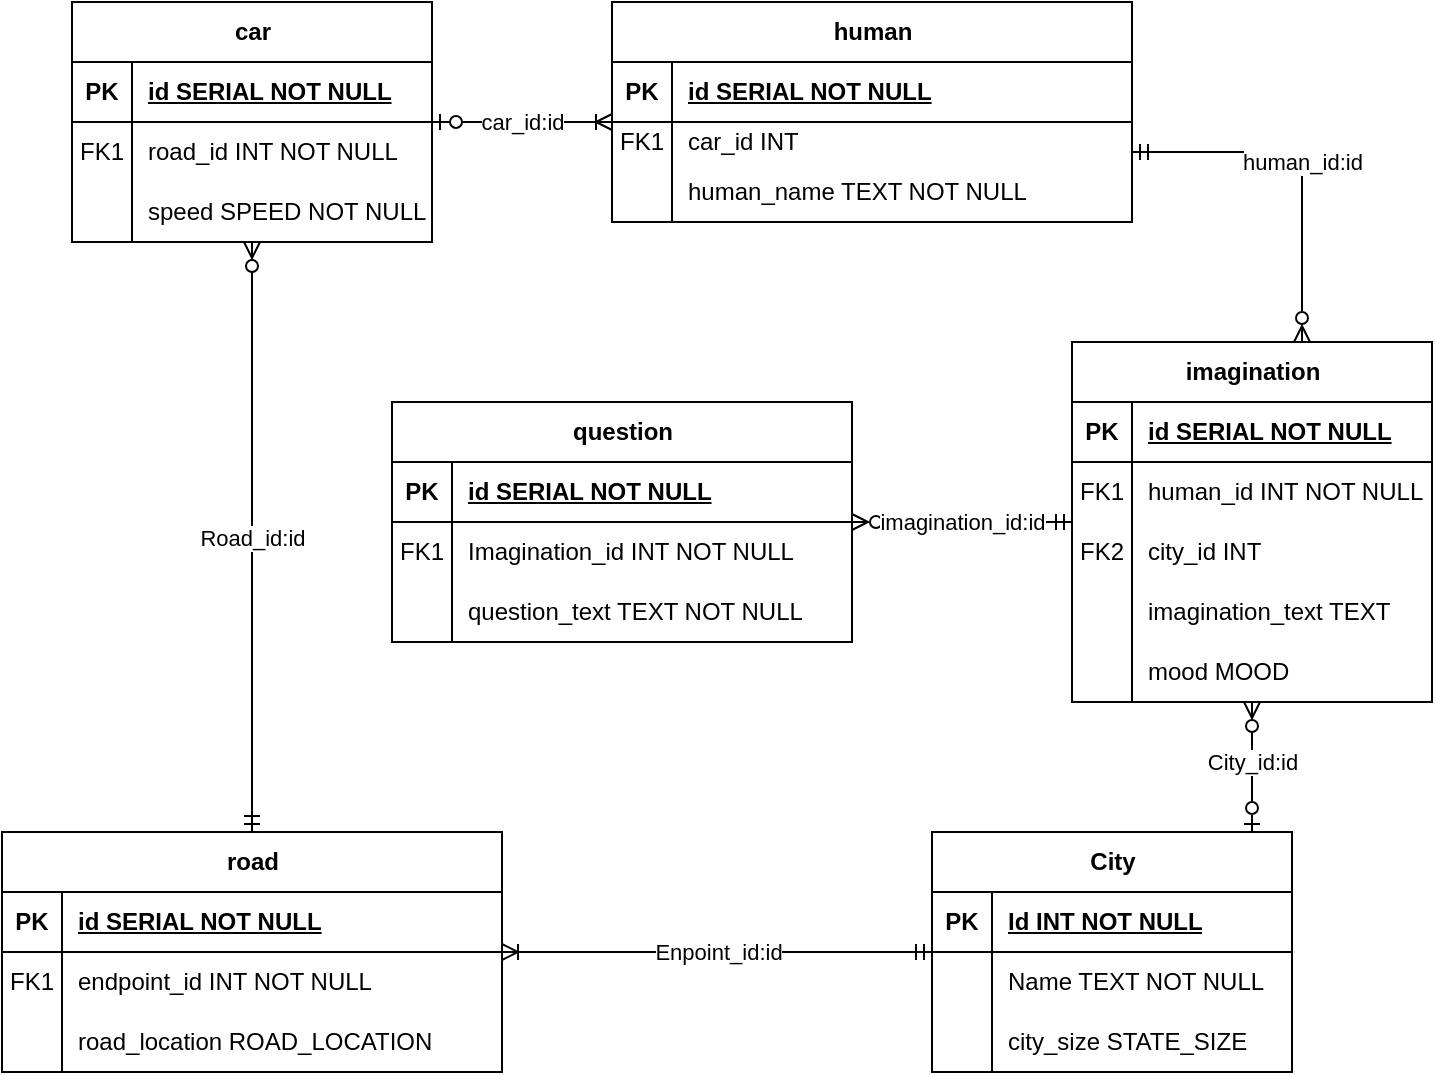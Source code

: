 <mxfile version="21.0.2" type="github">
  <diagram id="R2lEEEUBdFMjLlhIrx00" name="Page-1">
    <mxGraphModel dx="794" dy="462" grid="1" gridSize="10" guides="1" tooltips="1" connect="1" arrows="1" fold="1" page="1" pageScale="1" pageWidth="850" pageHeight="1100" math="0" shadow="0" extFonts="Permanent Marker^https://fonts.googleapis.com/css?family=Permanent+Marker">
      <root>
        <mxCell id="0" />
        <mxCell id="1" parent="0" />
        <mxCell id="vMy_UPwKS7bAyvp5qLsa-4" value="Enpoint_id:id" style="edgeStyle=orthogonalEdgeStyle;rounded=0;orthogonalLoop=1;jettySize=auto;html=1;startArrow=ERmandOne;startFill=0;endArrow=ERoneToMany;endFill=0;" parent="1" source="vMy_UPwKS7bAyvp5qLsa-109" target="vMy_UPwKS7bAyvp5qLsa-122" edge="1">
          <mxGeometry relative="1" as="geometry">
            <Array as="points" />
            <mxPoint x="675" y="580" as="sourcePoint" />
          </mxGeometry>
        </mxCell>
        <mxCell id="vMy_UPwKS7bAyvp5qLsa-26" value="imagination_id:id" style="edgeStyle=orthogonalEdgeStyle;rounded=0;orthogonalLoop=1;jettySize=auto;html=1;startArrow=ERmandOne;startFill=0;endArrow=ERzeroToMany;endFill=0;" parent="1" source="vMy_UPwKS7bAyvp5qLsa-83" target="vMy_UPwKS7bAyvp5qLsa-148" edge="1">
          <mxGeometry x="0.004" relative="1" as="geometry">
            <mxPoint as="offset" />
            <mxPoint x="535" y="420.0" as="targetPoint" />
          </mxGeometry>
        </mxCell>
        <mxCell id="vMy_UPwKS7bAyvp5qLsa-47" value="Road_id:id" style="edgeStyle=orthogonalEdgeStyle;rounded=0;jumpStyle=none;orthogonalLoop=1;jettySize=auto;html=1;startArrow=ERmandOne;startFill=0;endArrow=ERzeroToMany;endFill=0;" parent="1" source="vMy_UPwKS7bAyvp5qLsa-122" target="vMy_UPwKS7bAyvp5qLsa-135" edge="1">
          <mxGeometry relative="1" as="geometry">
            <mxPoint x="425" y="555" as="sourcePoint" />
            <Array as="points" />
          </mxGeometry>
        </mxCell>
        <mxCell id="vMy_UPwKS7bAyvp5qLsa-48" value="human_id:id" style="edgeStyle=orthogonalEdgeStyle;rounded=0;jumpStyle=none;orthogonalLoop=1;jettySize=auto;html=1;startArrow=ERzeroToMany;startFill=0;endArrow=ERmandOne;endFill=0;" parent="1" source="vMy_UPwKS7bAyvp5qLsa-83" target="vMy_UPwKS7bAyvp5qLsa-61" edge="1">
          <mxGeometry relative="1" as="geometry">
            <mxPoint x="815" y="485" as="sourcePoint" />
            <mxPoint x="695" y="345" as="targetPoint" />
            <Array as="points">
              <mxPoint x="765" y="435" />
              <mxPoint x="765" y="250" />
            </Array>
          </mxGeometry>
        </mxCell>
        <mxCell id="vMy_UPwKS7bAyvp5qLsa-49" value="City_id:id" style="edgeStyle=orthogonalEdgeStyle;rounded=0;jumpStyle=none;orthogonalLoop=1;jettySize=auto;html=1;startArrow=ERzeroToMany;startFill=0;endArrow=ERzeroToOne;endFill=0;" parent="1" source="vMy_UPwKS7bAyvp5qLsa-83" target="vMy_UPwKS7bAyvp5qLsa-109" edge="1">
          <mxGeometry x="-0.097" relative="1" as="geometry">
            <mxPoint x="815" y="485" as="sourcePoint" />
            <Array as="points">
              <mxPoint x="690" y="610" />
              <mxPoint x="690" y="610" />
            </Array>
            <mxPoint as="offset" />
            <mxPoint x="765" y="570.0" as="targetPoint" />
          </mxGeometry>
        </mxCell>
        <mxCell id="vMy_UPwKS7bAyvp5qLsa-50" value="car_id:id" style="edgeStyle=orthogonalEdgeStyle;rounded=0;jumpStyle=none;orthogonalLoop=1;jettySize=auto;html=1;startArrow=ERzeroToOne;startFill=0;endArrow=ERoneToMany;endFill=0;" parent="1" source="vMy_UPwKS7bAyvp5qLsa-135" target="vMy_UPwKS7bAyvp5qLsa-61" edge="1">
          <mxGeometry relative="1" as="geometry">
            <mxPoint x="425.0" y="365" as="sourcePoint" />
            <mxPoint x="510" y="190" as="targetPoint" />
            <Array as="points">
              <mxPoint x="540" y="245" />
              <mxPoint x="540" y="245" />
            </Array>
          </mxGeometry>
        </mxCell>
        <mxCell id="vMy_UPwKS7bAyvp5qLsa-61" value="human" style="shape=table;startSize=30;container=1;collapsible=1;childLayout=tableLayout;fixedRows=1;rowLines=0;fontStyle=1;align=center;resizeLast=1;html=1;" parent="1" vertex="1">
          <mxGeometry x="420" y="175" width="260" height="110" as="geometry" />
        </mxCell>
        <mxCell id="vMy_UPwKS7bAyvp5qLsa-62" value="" style="shape=tableRow;horizontal=0;startSize=0;swimlaneHead=0;swimlaneBody=0;fillColor=none;collapsible=0;dropTarget=0;points=[[0,0.5],[1,0.5]];portConstraint=eastwest;top=0;left=0;right=0;bottom=1;" parent="vMy_UPwKS7bAyvp5qLsa-61" vertex="1">
          <mxGeometry y="30" width="260" height="30" as="geometry" />
        </mxCell>
        <mxCell id="vMy_UPwKS7bAyvp5qLsa-63" value="PK" style="shape=partialRectangle;connectable=0;fillColor=none;top=0;left=0;bottom=0;right=0;fontStyle=1;overflow=hidden;whiteSpace=wrap;html=1;" parent="vMy_UPwKS7bAyvp5qLsa-62" vertex="1">
          <mxGeometry width="30" height="30" as="geometry">
            <mxRectangle width="30" height="30" as="alternateBounds" />
          </mxGeometry>
        </mxCell>
        <mxCell id="vMy_UPwKS7bAyvp5qLsa-64" value="id SERIAL NOT NULL" style="shape=partialRectangle;connectable=0;fillColor=none;top=0;left=0;bottom=0;right=0;align=left;spacingLeft=6;fontStyle=5;overflow=hidden;whiteSpace=wrap;html=1;" parent="vMy_UPwKS7bAyvp5qLsa-62" vertex="1">
          <mxGeometry x="30" width="230" height="30" as="geometry">
            <mxRectangle width="230" height="30" as="alternateBounds" />
          </mxGeometry>
        </mxCell>
        <mxCell id="vMy_UPwKS7bAyvp5qLsa-165" style="shape=tableRow;horizontal=0;startSize=0;swimlaneHead=0;swimlaneBody=0;fillColor=none;collapsible=0;dropTarget=0;points=[[0,0.5],[1,0.5]];portConstraint=eastwest;top=0;left=0;right=0;bottom=0;" parent="vMy_UPwKS7bAyvp5qLsa-61" vertex="1">
          <mxGeometry y="60" width="260" height="20" as="geometry" />
        </mxCell>
        <mxCell id="vMy_UPwKS7bAyvp5qLsa-166" value="FK1" style="shape=partialRectangle;connectable=0;fillColor=none;top=0;left=0;bottom=0;right=0;editable=1;overflow=hidden;whiteSpace=wrap;html=1;" parent="vMy_UPwKS7bAyvp5qLsa-165" vertex="1">
          <mxGeometry width="30" height="20" as="geometry">
            <mxRectangle width="30" height="20" as="alternateBounds" />
          </mxGeometry>
        </mxCell>
        <mxCell id="vMy_UPwKS7bAyvp5qLsa-167" value="car_id INT" style="shape=partialRectangle;connectable=0;fillColor=none;top=0;left=0;bottom=0;right=0;align=left;spacingLeft=6;overflow=hidden;whiteSpace=wrap;html=1;" parent="vMy_UPwKS7bAyvp5qLsa-165" vertex="1">
          <mxGeometry x="30" width="230" height="20" as="geometry">
            <mxRectangle width="230" height="20" as="alternateBounds" />
          </mxGeometry>
        </mxCell>
        <mxCell id="vMy_UPwKS7bAyvp5qLsa-65" value="" style="shape=tableRow;horizontal=0;startSize=0;swimlaneHead=0;swimlaneBody=0;fillColor=none;collapsible=0;dropTarget=0;points=[[0,0.5],[1,0.5]];portConstraint=eastwest;top=0;left=0;right=0;bottom=0;" parent="vMy_UPwKS7bAyvp5qLsa-61" vertex="1">
          <mxGeometry y="80" width="260" height="30" as="geometry" />
        </mxCell>
        <mxCell id="vMy_UPwKS7bAyvp5qLsa-66" value="" style="shape=partialRectangle;connectable=0;fillColor=none;top=0;left=0;bottom=0;right=0;editable=1;overflow=hidden;whiteSpace=wrap;html=1;" parent="vMy_UPwKS7bAyvp5qLsa-65" vertex="1">
          <mxGeometry width="30" height="30" as="geometry">
            <mxRectangle width="30" height="30" as="alternateBounds" />
          </mxGeometry>
        </mxCell>
        <mxCell id="vMy_UPwKS7bAyvp5qLsa-67" value="human_name TEXT NOT NULL" style="shape=partialRectangle;connectable=0;fillColor=none;top=0;left=0;bottom=0;right=0;align=left;spacingLeft=6;overflow=hidden;whiteSpace=wrap;html=1;" parent="vMy_UPwKS7bAyvp5qLsa-65" vertex="1">
          <mxGeometry x="30" width="230" height="30" as="geometry">
            <mxRectangle width="230" height="30" as="alternateBounds" />
          </mxGeometry>
        </mxCell>
        <mxCell id="vMy_UPwKS7bAyvp5qLsa-83" value="imagination" style="shape=table;startSize=30;container=1;collapsible=1;childLayout=tableLayout;fixedRows=1;rowLines=0;fontStyle=1;align=center;resizeLast=1;html=1;" parent="1" vertex="1">
          <mxGeometry x="650" y="345" width="180" height="180" as="geometry" />
        </mxCell>
        <mxCell id="vMy_UPwKS7bAyvp5qLsa-84" value="" style="shape=tableRow;horizontal=0;startSize=0;swimlaneHead=0;swimlaneBody=0;fillColor=none;collapsible=0;dropTarget=0;points=[[0,0.5],[1,0.5]];portConstraint=eastwest;top=0;left=0;right=0;bottom=1;" parent="vMy_UPwKS7bAyvp5qLsa-83" vertex="1">
          <mxGeometry y="30" width="180" height="30" as="geometry" />
        </mxCell>
        <mxCell id="vMy_UPwKS7bAyvp5qLsa-85" value="PK" style="shape=partialRectangle;connectable=0;fillColor=none;top=0;left=0;bottom=0;right=0;fontStyle=1;overflow=hidden;whiteSpace=wrap;html=1;" parent="vMy_UPwKS7bAyvp5qLsa-84" vertex="1">
          <mxGeometry width="30" height="30" as="geometry">
            <mxRectangle width="30" height="30" as="alternateBounds" />
          </mxGeometry>
        </mxCell>
        <mxCell id="vMy_UPwKS7bAyvp5qLsa-86" value="id SERIAL NOT NULL" style="shape=partialRectangle;connectable=0;fillColor=none;top=0;left=0;bottom=0;right=0;align=left;spacingLeft=6;fontStyle=5;overflow=hidden;whiteSpace=wrap;html=1;" parent="vMy_UPwKS7bAyvp5qLsa-84" vertex="1">
          <mxGeometry x="30" width="150" height="30" as="geometry">
            <mxRectangle width="150" height="30" as="alternateBounds" />
          </mxGeometry>
        </mxCell>
        <mxCell id="vMy_UPwKS7bAyvp5qLsa-168" style="shape=tableRow;horizontal=0;startSize=0;swimlaneHead=0;swimlaneBody=0;fillColor=none;collapsible=0;dropTarget=0;points=[[0,0.5],[1,0.5]];portConstraint=eastwest;top=0;left=0;right=0;bottom=0;" parent="vMy_UPwKS7bAyvp5qLsa-83" vertex="1">
          <mxGeometry y="60" width="180" height="30" as="geometry" />
        </mxCell>
        <mxCell id="vMy_UPwKS7bAyvp5qLsa-169" value="FK1" style="shape=partialRectangle;connectable=0;fillColor=none;top=0;left=0;bottom=0;right=0;editable=1;overflow=hidden;whiteSpace=wrap;html=1;" parent="vMy_UPwKS7bAyvp5qLsa-168" vertex="1">
          <mxGeometry width="30" height="30" as="geometry">
            <mxRectangle width="30" height="30" as="alternateBounds" />
          </mxGeometry>
        </mxCell>
        <mxCell id="vMy_UPwKS7bAyvp5qLsa-170" value="human_id INT NOT NULL" style="shape=partialRectangle;connectable=0;fillColor=none;top=0;left=0;bottom=0;right=0;align=left;spacingLeft=6;overflow=hidden;whiteSpace=wrap;html=1;" parent="vMy_UPwKS7bAyvp5qLsa-168" vertex="1">
          <mxGeometry x="30" width="150" height="30" as="geometry">
            <mxRectangle width="150" height="30" as="alternateBounds" />
          </mxGeometry>
        </mxCell>
        <mxCell id="vMy_UPwKS7bAyvp5qLsa-90" value="" style="shape=tableRow;horizontal=0;startSize=0;swimlaneHead=0;swimlaneBody=0;fillColor=none;collapsible=0;dropTarget=0;points=[[0,0.5],[1,0.5]];portConstraint=eastwest;top=0;left=0;right=0;bottom=0;" parent="vMy_UPwKS7bAyvp5qLsa-83" vertex="1">
          <mxGeometry y="90" width="180" height="30" as="geometry" />
        </mxCell>
        <mxCell id="vMy_UPwKS7bAyvp5qLsa-91" value="FK2" style="shape=partialRectangle;connectable=0;fillColor=none;top=0;left=0;bottom=0;right=0;editable=1;overflow=hidden;whiteSpace=wrap;html=1;" parent="vMy_UPwKS7bAyvp5qLsa-90" vertex="1">
          <mxGeometry width="30" height="30" as="geometry">
            <mxRectangle width="30" height="30" as="alternateBounds" />
          </mxGeometry>
        </mxCell>
        <mxCell id="vMy_UPwKS7bAyvp5qLsa-92" value="city_id INT" style="shape=partialRectangle;connectable=0;fillColor=none;top=0;left=0;bottom=0;right=0;align=left;spacingLeft=6;overflow=hidden;whiteSpace=wrap;html=1;" parent="vMy_UPwKS7bAyvp5qLsa-90" vertex="1">
          <mxGeometry x="30" width="150" height="30" as="geometry">
            <mxRectangle width="150" height="30" as="alternateBounds" />
          </mxGeometry>
        </mxCell>
        <mxCell id="vMy_UPwKS7bAyvp5qLsa-87" value="" style="shape=tableRow;horizontal=0;startSize=0;swimlaneHead=0;swimlaneBody=0;fillColor=none;collapsible=0;dropTarget=0;points=[[0,0.5],[1,0.5]];portConstraint=eastwest;top=0;left=0;right=0;bottom=0;" parent="vMy_UPwKS7bAyvp5qLsa-83" vertex="1">
          <mxGeometry y="120" width="180" height="30" as="geometry" />
        </mxCell>
        <mxCell id="vMy_UPwKS7bAyvp5qLsa-88" value="" style="shape=partialRectangle;connectable=0;fillColor=none;top=0;left=0;bottom=0;right=0;editable=1;overflow=hidden;whiteSpace=wrap;html=1;" parent="vMy_UPwKS7bAyvp5qLsa-87" vertex="1">
          <mxGeometry width="30" height="30" as="geometry">
            <mxRectangle width="30" height="30" as="alternateBounds" />
          </mxGeometry>
        </mxCell>
        <mxCell id="vMy_UPwKS7bAyvp5qLsa-89" value="imagination_text TEXT" style="shape=partialRectangle;connectable=0;fillColor=none;top=0;left=0;bottom=0;right=0;align=left;spacingLeft=6;overflow=hidden;whiteSpace=wrap;html=1;" parent="vMy_UPwKS7bAyvp5qLsa-87" vertex="1">
          <mxGeometry x="30" width="150" height="30" as="geometry">
            <mxRectangle width="150" height="30" as="alternateBounds" />
          </mxGeometry>
        </mxCell>
        <mxCell id="vMy_UPwKS7bAyvp5qLsa-93" value="" style="shape=tableRow;horizontal=0;startSize=0;swimlaneHead=0;swimlaneBody=0;fillColor=none;collapsible=0;dropTarget=0;points=[[0,0.5],[1,0.5]];portConstraint=eastwest;top=0;left=0;right=0;bottom=0;" parent="vMy_UPwKS7bAyvp5qLsa-83" vertex="1">
          <mxGeometry y="150" width="180" height="30" as="geometry" />
        </mxCell>
        <mxCell id="vMy_UPwKS7bAyvp5qLsa-94" value="" style="shape=partialRectangle;connectable=0;fillColor=none;top=0;left=0;bottom=0;right=0;editable=1;overflow=hidden;whiteSpace=wrap;html=1;" parent="vMy_UPwKS7bAyvp5qLsa-93" vertex="1">
          <mxGeometry width="30" height="30" as="geometry">
            <mxRectangle width="30" height="30" as="alternateBounds" />
          </mxGeometry>
        </mxCell>
        <mxCell id="vMy_UPwKS7bAyvp5qLsa-95" value="mood MOOD" style="shape=partialRectangle;connectable=0;fillColor=none;top=0;left=0;bottom=0;right=0;align=left;spacingLeft=6;overflow=hidden;whiteSpace=wrap;html=1;" parent="vMy_UPwKS7bAyvp5qLsa-93" vertex="1">
          <mxGeometry x="30" width="150" height="30" as="geometry">
            <mxRectangle width="150" height="30" as="alternateBounds" />
          </mxGeometry>
        </mxCell>
        <mxCell id="vMy_UPwKS7bAyvp5qLsa-109" value="City" style="shape=table;startSize=30;container=1;collapsible=1;childLayout=tableLayout;fixedRows=1;rowLines=0;fontStyle=1;align=center;resizeLast=1;html=1;" parent="1" vertex="1">
          <mxGeometry x="580" y="590" width="180" height="120" as="geometry" />
        </mxCell>
        <mxCell id="vMy_UPwKS7bAyvp5qLsa-110" value="" style="shape=tableRow;horizontal=0;startSize=0;swimlaneHead=0;swimlaneBody=0;fillColor=none;collapsible=0;dropTarget=0;points=[[0,0.5],[1,0.5]];portConstraint=eastwest;top=0;left=0;right=0;bottom=1;" parent="vMy_UPwKS7bAyvp5qLsa-109" vertex="1">
          <mxGeometry y="30" width="180" height="30" as="geometry" />
        </mxCell>
        <mxCell id="vMy_UPwKS7bAyvp5qLsa-111" value="PK" style="shape=partialRectangle;connectable=0;fillColor=none;top=0;left=0;bottom=0;right=0;fontStyle=1;overflow=hidden;whiteSpace=wrap;html=1;" parent="vMy_UPwKS7bAyvp5qLsa-110" vertex="1">
          <mxGeometry width="30" height="30" as="geometry">
            <mxRectangle width="30" height="30" as="alternateBounds" />
          </mxGeometry>
        </mxCell>
        <mxCell id="vMy_UPwKS7bAyvp5qLsa-112" value="Id INT NOT NULL" style="shape=partialRectangle;connectable=0;fillColor=none;top=0;left=0;bottom=0;right=0;align=left;spacingLeft=6;fontStyle=5;overflow=hidden;whiteSpace=wrap;html=1;" parent="vMy_UPwKS7bAyvp5qLsa-110" vertex="1">
          <mxGeometry x="30" width="150" height="30" as="geometry">
            <mxRectangle width="150" height="30" as="alternateBounds" />
          </mxGeometry>
        </mxCell>
        <mxCell id="vMy_UPwKS7bAyvp5qLsa-113" value="" style="shape=tableRow;horizontal=0;startSize=0;swimlaneHead=0;swimlaneBody=0;fillColor=none;collapsible=0;dropTarget=0;points=[[0,0.5],[1,0.5]];portConstraint=eastwest;top=0;left=0;right=0;bottom=0;" parent="vMy_UPwKS7bAyvp5qLsa-109" vertex="1">
          <mxGeometry y="60" width="180" height="30" as="geometry" />
        </mxCell>
        <mxCell id="vMy_UPwKS7bAyvp5qLsa-114" value="&lt;span style=&quot;white-space: pre;&quot;&gt; &lt;/span&gt;" style="shape=partialRectangle;connectable=0;fillColor=none;top=0;left=0;bottom=0;right=0;editable=1;overflow=hidden;whiteSpace=wrap;html=1;" parent="vMy_UPwKS7bAyvp5qLsa-113" vertex="1">
          <mxGeometry width="30" height="30" as="geometry">
            <mxRectangle width="30" height="30" as="alternateBounds" />
          </mxGeometry>
        </mxCell>
        <mxCell id="vMy_UPwKS7bAyvp5qLsa-115" value="Name TEXT NOT NULL" style="shape=partialRectangle;connectable=0;fillColor=none;top=0;left=0;bottom=0;right=0;align=left;spacingLeft=6;overflow=hidden;whiteSpace=wrap;html=1;" parent="vMy_UPwKS7bAyvp5qLsa-113" vertex="1">
          <mxGeometry x="30" width="150" height="30" as="geometry">
            <mxRectangle width="150" height="30" as="alternateBounds" />
          </mxGeometry>
        </mxCell>
        <mxCell id="vMy_UPwKS7bAyvp5qLsa-116" value="" style="shape=tableRow;horizontal=0;startSize=0;swimlaneHead=0;swimlaneBody=0;fillColor=none;collapsible=0;dropTarget=0;points=[[0,0.5],[1,0.5]];portConstraint=eastwest;top=0;left=0;right=0;bottom=0;" parent="vMy_UPwKS7bAyvp5qLsa-109" vertex="1">
          <mxGeometry y="90" width="180" height="30" as="geometry" />
        </mxCell>
        <mxCell id="vMy_UPwKS7bAyvp5qLsa-117" value="" style="shape=partialRectangle;connectable=0;fillColor=none;top=0;left=0;bottom=0;right=0;editable=1;overflow=hidden;whiteSpace=wrap;html=1;" parent="vMy_UPwKS7bAyvp5qLsa-116" vertex="1">
          <mxGeometry width="30" height="30" as="geometry">
            <mxRectangle width="30" height="30" as="alternateBounds" />
          </mxGeometry>
        </mxCell>
        <mxCell id="vMy_UPwKS7bAyvp5qLsa-118" value="city_size STATE_SIZE" style="shape=partialRectangle;connectable=0;fillColor=none;top=0;left=0;bottom=0;right=0;align=left;spacingLeft=6;overflow=hidden;whiteSpace=wrap;html=1;" parent="vMy_UPwKS7bAyvp5qLsa-116" vertex="1">
          <mxGeometry x="30" width="150" height="30" as="geometry">
            <mxRectangle width="150" height="30" as="alternateBounds" />
          </mxGeometry>
        </mxCell>
        <mxCell id="vMy_UPwKS7bAyvp5qLsa-122" value="road" style="shape=table;startSize=30;container=1;collapsible=1;childLayout=tableLayout;fixedRows=1;rowLines=0;fontStyle=1;align=center;resizeLast=1;html=1;" parent="1" vertex="1">
          <mxGeometry x="115" y="590" width="250" height="120" as="geometry" />
        </mxCell>
        <mxCell id="vMy_UPwKS7bAyvp5qLsa-123" value="" style="shape=tableRow;horizontal=0;startSize=0;swimlaneHead=0;swimlaneBody=0;fillColor=none;collapsible=0;dropTarget=0;points=[[0,0.5],[1,0.5]];portConstraint=eastwest;top=0;left=0;right=0;bottom=1;" parent="vMy_UPwKS7bAyvp5qLsa-122" vertex="1">
          <mxGeometry y="30" width="250" height="30" as="geometry" />
        </mxCell>
        <mxCell id="vMy_UPwKS7bAyvp5qLsa-124" value="PK" style="shape=partialRectangle;connectable=0;fillColor=none;top=0;left=0;bottom=0;right=0;fontStyle=1;overflow=hidden;whiteSpace=wrap;html=1;" parent="vMy_UPwKS7bAyvp5qLsa-123" vertex="1">
          <mxGeometry width="30" height="30" as="geometry">
            <mxRectangle width="30" height="30" as="alternateBounds" />
          </mxGeometry>
        </mxCell>
        <mxCell id="vMy_UPwKS7bAyvp5qLsa-125" value="id SERIAL NOT NULL" style="shape=partialRectangle;connectable=0;fillColor=none;top=0;left=0;bottom=0;right=0;align=left;spacingLeft=6;fontStyle=5;overflow=hidden;whiteSpace=wrap;html=1;" parent="vMy_UPwKS7bAyvp5qLsa-123" vertex="1">
          <mxGeometry x="30" width="220" height="30" as="geometry">
            <mxRectangle width="220" height="30" as="alternateBounds" />
          </mxGeometry>
        </mxCell>
        <mxCell id="vMy_UPwKS7bAyvp5qLsa-129" value="" style="shape=tableRow;horizontal=0;startSize=0;swimlaneHead=0;swimlaneBody=0;fillColor=none;collapsible=0;dropTarget=0;points=[[0,0.5],[1,0.5]];portConstraint=eastwest;top=0;left=0;right=0;bottom=0;" parent="vMy_UPwKS7bAyvp5qLsa-122" vertex="1">
          <mxGeometry y="60" width="250" height="30" as="geometry" />
        </mxCell>
        <mxCell id="vMy_UPwKS7bAyvp5qLsa-130" value="FK1" style="shape=partialRectangle;connectable=0;fillColor=none;top=0;left=0;bottom=0;right=0;editable=1;overflow=hidden;whiteSpace=wrap;html=1;" parent="vMy_UPwKS7bAyvp5qLsa-129" vertex="1">
          <mxGeometry width="30" height="30" as="geometry">
            <mxRectangle width="30" height="30" as="alternateBounds" />
          </mxGeometry>
        </mxCell>
        <mxCell id="vMy_UPwKS7bAyvp5qLsa-131" value="endpoint_id INT NOT NULL" style="shape=partialRectangle;connectable=0;fillColor=none;top=0;left=0;bottom=0;right=0;align=left;spacingLeft=6;overflow=hidden;whiteSpace=wrap;html=1;" parent="vMy_UPwKS7bAyvp5qLsa-129" vertex="1">
          <mxGeometry x="30" width="220" height="30" as="geometry">
            <mxRectangle width="220" height="30" as="alternateBounds" />
          </mxGeometry>
        </mxCell>
        <mxCell id="vMy_UPwKS7bAyvp5qLsa-132" value="" style="shape=tableRow;horizontal=0;startSize=0;swimlaneHead=0;swimlaneBody=0;fillColor=none;collapsible=0;dropTarget=0;points=[[0,0.5],[1,0.5]];portConstraint=eastwest;top=0;left=0;right=0;bottom=0;" parent="vMy_UPwKS7bAyvp5qLsa-122" vertex="1">
          <mxGeometry y="90" width="250" height="30" as="geometry" />
        </mxCell>
        <mxCell id="vMy_UPwKS7bAyvp5qLsa-133" value="" style="shape=partialRectangle;connectable=0;fillColor=none;top=0;left=0;bottom=0;right=0;editable=1;overflow=hidden;whiteSpace=wrap;html=1;" parent="vMy_UPwKS7bAyvp5qLsa-132" vertex="1">
          <mxGeometry width="30" height="30" as="geometry">
            <mxRectangle width="30" height="30" as="alternateBounds" />
          </mxGeometry>
        </mxCell>
        <mxCell id="vMy_UPwKS7bAyvp5qLsa-134" value="road_location ROAD_LOCATION" style="shape=partialRectangle;connectable=0;fillColor=none;top=0;left=0;bottom=0;right=0;align=left;spacingLeft=6;overflow=hidden;whiteSpace=wrap;html=1;" parent="vMy_UPwKS7bAyvp5qLsa-132" vertex="1">
          <mxGeometry x="30" width="220" height="30" as="geometry">
            <mxRectangle width="220" height="30" as="alternateBounds" />
          </mxGeometry>
        </mxCell>
        <mxCell id="vMy_UPwKS7bAyvp5qLsa-135" value="car" style="shape=table;startSize=30;container=1;collapsible=1;childLayout=tableLayout;fixedRows=1;rowLines=0;fontStyle=1;align=center;resizeLast=1;html=1;" parent="1" vertex="1">
          <mxGeometry x="150" y="175" width="180" height="120" as="geometry" />
        </mxCell>
        <mxCell id="vMy_UPwKS7bAyvp5qLsa-136" value="" style="shape=tableRow;horizontal=0;startSize=0;swimlaneHead=0;swimlaneBody=0;fillColor=none;collapsible=0;dropTarget=0;points=[[0,0.5],[1,0.5]];portConstraint=eastwest;top=0;left=0;right=0;bottom=1;" parent="vMy_UPwKS7bAyvp5qLsa-135" vertex="1">
          <mxGeometry y="30" width="180" height="30" as="geometry" />
        </mxCell>
        <mxCell id="vMy_UPwKS7bAyvp5qLsa-137" value="PK" style="shape=partialRectangle;connectable=0;fillColor=none;top=0;left=0;bottom=0;right=0;fontStyle=1;overflow=hidden;whiteSpace=wrap;html=1;" parent="vMy_UPwKS7bAyvp5qLsa-136" vertex="1">
          <mxGeometry width="30" height="30" as="geometry">
            <mxRectangle width="30" height="30" as="alternateBounds" />
          </mxGeometry>
        </mxCell>
        <mxCell id="vMy_UPwKS7bAyvp5qLsa-138" value="id SERIAL NOT NULL" style="shape=partialRectangle;connectable=0;fillColor=none;top=0;left=0;bottom=0;right=0;align=left;spacingLeft=6;fontStyle=5;overflow=hidden;whiteSpace=wrap;html=1;" parent="vMy_UPwKS7bAyvp5qLsa-136" vertex="1">
          <mxGeometry x="30" width="150" height="30" as="geometry">
            <mxRectangle width="150" height="30" as="alternateBounds" />
          </mxGeometry>
        </mxCell>
        <mxCell id="vMy_UPwKS7bAyvp5qLsa-174" style="shape=tableRow;horizontal=0;startSize=0;swimlaneHead=0;swimlaneBody=0;fillColor=none;collapsible=0;dropTarget=0;points=[[0,0.5],[1,0.5]];portConstraint=eastwest;top=0;left=0;right=0;bottom=0;" parent="vMy_UPwKS7bAyvp5qLsa-135" vertex="1">
          <mxGeometry y="60" width="180" height="30" as="geometry" />
        </mxCell>
        <mxCell id="vMy_UPwKS7bAyvp5qLsa-175" value="FK1" style="shape=partialRectangle;connectable=0;fillColor=none;top=0;left=0;bottom=0;right=0;editable=1;overflow=hidden;whiteSpace=wrap;html=1;" parent="vMy_UPwKS7bAyvp5qLsa-174" vertex="1">
          <mxGeometry width="30" height="30" as="geometry">
            <mxRectangle width="30" height="30" as="alternateBounds" />
          </mxGeometry>
        </mxCell>
        <mxCell id="vMy_UPwKS7bAyvp5qLsa-176" value="road_id INT NOT NULL" style="shape=partialRectangle;connectable=0;fillColor=none;top=0;left=0;bottom=0;right=0;align=left;spacingLeft=6;overflow=hidden;whiteSpace=wrap;html=1;" parent="vMy_UPwKS7bAyvp5qLsa-174" vertex="1">
          <mxGeometry x="30" width="150" height="30" as="geometry">
            <mxRectangle width="150" height="30" as="alternateBounds" />
          </mxGeometry>
        </mxCell>
        <mxCell id="vMy_UPwKS7bAyvp5qLsa-145" value="" style="shape=tableRow;horizontal=0;startSize=0;swimlaneHead=0;swimlaneBody=0;fillColor=none;collapsible=0;dropTarget=0;points=[[0,0.5],[1,0.5]];portConstraint=eastwest;top=0;left=0;right=0;bottom=0;" parent="vMy_UPwKS7bAyvp5qLsa-135" vertex="1">
          <mxGeometry y="90" width="180" height="30" as="geometry" />
        </mxCell>
        <mxCell id="vMy_UPwKS7bAyvp5qLsa-146" value="" style="shape=partialRectangle;connectable=0;fillColor=none;top=0;left=0;bottom=0;right=0;editable=1;overflow=hidden;whiteSpace=wrap;html=1;" parent="vMy_UPwKS7bAyvp5qLsa-145" vertex="1">
          <mxGeometry width="30" height="30" as="geometry">
            <mxRectangle width="30" height="30" as="alternateBounds" />
          </mxGeometry>
        </mxCell>
        <mxCell id="vMy_UPwKS7bAyvp5qLsa-147" value="speed SPEED NOT NULL" style="shape=partialRectangle;connectable=0;fillColor=none;top=0;left=0;bottom=0;right=0;align=left;spacingLeft=6;overflow=hidden;whiteSpace=wrap;html=1;" parent="vMy_UPwKS7bAyvp5qLsa-145" vertex="1">
          <mxGeometry x="30" width="150" height="30" as="geometry">
            <mxRectangle width="150" height="30" as="alternateBounds" />
          </mxGeometry>
        </mxCell>
        <mxCell id="vMy_UPwKS7bAyvp5qLsa-148" value="question" style="shape=table;startSize=30;container=1;collapsible=1;childLayout=tableLayout;fixedRows=1;rowLines=0;fontStyle=1;align=center;resizeLast=1;html=1;" parent="1" vertex="1">
          <mxGeometry x="310" y="375" width="230" height="120" as="geometry" />
        </mxCell>
        <mxCell id="vMy_UPwKS7bAyvp5qLsa-149" value="" style="shape=tableRow;horizontal=0;startSize=0;swimlaneHead=0;swimlaneBody=0;fillColor=none;collapsible=0;dropTarget=0;points=[[0,0.5],[1,0.5]];portConstraint=eastwest;top=0;left=0;right=0;bottom=1;" parent="vMy_UPwKS7bAyvp5qLsa-148" vertex="1">
          <mxGeometry y="30" width="230" height="30" as="geometry" />
        </mxCell>
        <mxCell id="vMy_UPwKS7bAyvp5qLsa-150" value="PK" style="shape=partialRectangle;connectable=0;fillColor=none;top=0;left=0;bottom=0;right=0;fontStyle=1;overflow=hidden;whiteSpace=wrap;html=1;" parent="vMy_UPwKS7bAyvp5qLsa-149" vertex="1">
          <mxGeometry width="30" height="30" as="geometry">
            <mxRectangle width="30" height="30" as="alternateBounds" />
          </mxGeometry>
        </mxCell>
        <mxCell id="vMy_UPwKS7bAyvp5qLsa-151" value="id SERIAL NOT NULL" style="shape=partialRectangle;connectable=0;fillColor=none;top=0;left=0;bottom=0;right=0;align=left;spacingLeft=6;fontStyle=5;overflow=hidden;whiteSpace=wrap;html=1;" parent="vMy_UPwKS7bAyvp5qLsa-149" vertex="1">
          <mxGeometry x="30" width="200" height="30" as="geometry">
            <mxRectangle width="200" height="30" as="alternateBounds" />
          </mxGeometry>
        </mxCell>
        <mxCell id="vMy_UPwKS7bAyvp5qLsa-171" style="shape=tableRow;horizontal=0;startSize=0;swimlaneHead=0;swimlaneBody=0;fillColor=none;collapsible=0;dropTarget=0;points=[[0,0.5],[1,0.5]];portConstraint=eastwest;top=0;left=0;right=0;bottom=0;" parent="vMy_UPwKS7bAyvp5qLsa-148" vertex="1">
          <mxGeometry y="60" width="230" height="30" as="geometry" />
        </mxCell>
        <mxCell id="vMy_UPwKS7bAyvp5qLsa-172" value="FK1" style="shape=partialRectangle;connectable=0;fillColor=none;top=0;left=0;bottom=0;right=0;editable=1;overflow=hidden;whiteSpace=wrap;html=1;" parent="vMy_UPwKS7bAyvp5qLsa-171" vertex="1">
          <mxGeometry width="30" height="30" as="geometry">
            <mxRectangle width="30" height="30" as="alternateBounds" />
          </mxGeometry>
        </mxCell>
        <mxCell id="vMy_UPwKS7bAyvp5qLsa-173" value="Imagination_id INT NOT NULL" style="shape=partialRectangle;connectable=0;fillColor=none;top=0;left=0;bottom=0;right=0;align=left;spacingLeft=6;overflow=hidden;whiteSpace=wrap;html=1;" parent="vMy_UPwKS7bAyvp5qLsa-171" vertex="1">
          <mxGeometry x="30" width="200" height="30" as="geometry">
            <mxRectangle width="200" height="30" as="alternateBounds" />
          </mxGeometry>
        </mxCell>
        <mxCell id="vMy_UPwKS7bAyvp5qLsa-152" value="" style="shape=tableRow;horizontal=0;startSize=0;swimlaneHead=0;swimlaneBody=0;fillColor=none;collapsible=0;dropTarget=0;points=[[0,0.5],[1,0.5]];portConstraint=eastwest;top=0;left=0;right=0;bottom=0;" parent="vMy_UPwKS7bAyvp5qLsa-148" vertex="1">
          <mxGeometry y="90" width="230" height="30" as="geometry" />
        </mxCell>
        <mxCell id="vMy_UPwKS7bAyvp5qLsa-153" value="" style="shape=partialRectangle;connectable=0;fillColor=none;top=0;left=0;bottom=0;right=0;editable=1;overflow=hidden;whiteSpace=wrap;html=1;" parent="vMy_UPwKS7bAyvp5qLsa-152" vertex="1">
          <mxGeometry width="30" height="30" as="geometry">
            <mxRectangle width="30" height="30" as="alternateBounds" />
          </mxGeometry>
        </mxCell>
        <mxCell id="vMy_UPwKS7bAyvp5qLsa-154" value="question_text TEXT NOT NULL" style="shape=partialRectangle;connectable=0;fillColor=none;top=0;left=0;bottom=0;right=0;align=left;spacingLeft=6;overflow=hidden;whiteSpace=wrap;html=1;" parent="vMy_UPwKS7bAyvp5qLsa-152" vertex="1">
          <mxGeometry x="30" width="200" height="30" as="geometry">
            <mxRectangle width="200" height="30" as="alternateBounds" />
          </mxGeometry>
        </mxCell>
      </root>
    </mxGraphModel>
  </diagram>
</mxfile>
